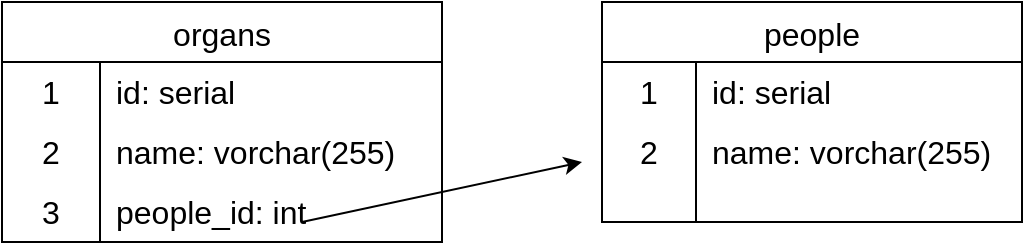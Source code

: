 <mxfile version="23.1.3" type="device">
  <diagram name="Страница — 1" id="WZ6jThH8MlJaX2y2Sjwr">
    <mxGraphModel dx="1184" dy="1129" grid="1" gridSize="10" guides="1" tooltips="1" connect="1" arrows="1" fold="1" page="1" pageScale="1" pageWidth="827" pageHeight="1169" math="0" shadow="0">
      <root>
        <mxCell id="0" />
        <mxCell id="1" parent="0" />
        <mxCell id="gi3paLuiC_0HscVEnJB9-1" value="organs" style="shape=table;startSize=30;container=1;collapsible=0;childLayout=tableLayout;fixedRows=1;rowLines=0;fontStyle=0;strokeColor=default;fontSize=16;" vertex="1" parent="1">
          <mxGeometry x="70" y="340" width="220" height="120" as="geometry" />
        </mxCell>
        <mxCell id="gi3paLuiC_0HscVEnJB9-2" value="" style="shape=tableRow;horizontal=0;startSize=0;swimlaneHead=0;swimlaneBody=0;top=0;left=0;bottom=0;right=0;collapsible=0;dropTarget=0;fillColor=none;points=[[0,0.5],[1,0.5]];portConstraint=eastwest;strokeColor=inherit;fontSize=16;" vertex="1" parent="gi3paLuiC_0HscVEnJB9-1">
          <mxGeometry y="30" width="220" height="30" as="geometry" />
        </mxCell>
        <mxCell id="gi3paLuiC_0HscVEnJB9-3" value="1" style="shape=partialRectangle;html=1;whiteSpace=wrap;connectable=0;fillColor=none;top=0;left=0;bottom=0;right=0;overflow=hidden;pointerEvents=1;strokeColor=inherit;fontSize=16;" vertex="1" parent="gi3paLuiC_0HscVEnJB9-2">
          <mxGeometry width="49" height="30" as="geometry">
            <mxRectangle width="49" height="30" as="alternateBounds" />
          </mxGeometry>
        </mxCell>
        <mxCell id="gi3paLuiC_0HscVEnJB9-4" value="id: serial" style="shape=partialRectangle;html=1;whiteSpace=wrap;connectable=0;fillColor=none;top=0;left=0;bottom=0;right=0;align=left;spacingLeft=6;overflow=hidden;strokeColor=inherit;fontSize=16;" vertex="1" parent="gi3paLuiC_0HscVEnJB9-2">
          <mxGeometry x="49" width="171" height="30" as="geometry">
            <mxRectangle width="171" height="30" as="alternateBounds" />
          </mxGeometry>
        </mxCell>
        <mxCell id="gi3paLuiC_0HscVEnJB9-5" value="" style="shape=tableRow;horizontal=0;startSize=0;swimlaneHead=0;swimlaneBody=0;top=0;left=0;bottom=0;right=0;collapsible=0;dropTarget=0;fillColor=none;points=[[0,0.5],[1,0.5]];portConstraint=eastwest;strokeColor=inherit;fontSize=16;" vertex="1" parent="gi3paLuiC_0HscVEnJB9-1">
          <mxGeometry y="60" width="220" height="30" as="geometry" />
        </mxCell>
        <mxCell id="gi3paLuiC_0HscVEnJB9-6" value="2" style="shape=partialRectangle;html=1;whiteSpace=wrap;connectable=0;fillColor=none;top=0;left=0;bottom=0;right=0;overflow=hidden;strokeColor=inherit;fontSize=16;" vertex="1" parent="gi3paLuiC_0HscVEnJB9-5">
          <mxGeometry width="49" height="30" as="geometry">
            <mxRectangle width="49" height="30" as="alternateBounds" />
          </mxGeometry>
        </mxCell>
        <mxCell id="gi3paLuiC_0HscVEnJB9-7" value="name: vorchar(255)" style="shape=partialRectangle;html=1;whiteSpace=wrap;connectable=0;fillColor=none;top=0;left=0;bottom=0;right=0;align=left;spacingLeft=6;overflow=hidden;strokeColor=inherit;fontSize=16;" vertex="1" parent="gi3paLuiC_0HscVEnJB9-5">
          <mxGeometry x="49" width="171" height="30" as="geometry">
            <mxRectangle width="171" height="30" as="alternateBounds" />
          </mxGeometry>
        </mxCell>
        <mxCell id="gi3paLuiC_0HscVEnJB9-8" value="" style="shape=tableRow;horizontal=0;startSize=0;swimlaneHead=0;swimlaneBody=0;top=0;left=0;bottom=0;right=0;collapsible=0;dropTarget=0;fillColor=none;points=[[0,0.5],[1,0.5]];portConstraint=eastwest;strokeColor=inherit;fontSize=16;" vertex="1" parent="gi3paLuiC_0HscVEnJB9-1">
          <mxGeometry y="90" width="220" height="30" as="geometry" />
        </mxCell>
        <mxCell id="gi3paLuiC_0HscVEnJB9-9" value="3" style="shape=partialRectangle;html=1;whiteSpace=wrap;connectable=0;fillColor=none;top=0;left=0;bottom=0;right=0;overflow=hidden;strokeColor=inherit;fontSize=16;" vertex="1" parent="gi3paLuiC_0HscVEnJB9-8">
          <mxGeometry width="49" height="30" as="geometry">
            <mxRectangle width="49" height="30" as="alternateBounds" />
          </mxGeometry>
        </mxCell>
        <mxCell id="gi3paLuiC_0HscVEnJB9-10" value="people_id: int" style="shape=partialRectangle;html=1;whiteSpace=wrap;connectable=0;fillColor=none;top=0;left=0;bottom=0;right=0;align=left;spacingLeft=6;overflow=hidden;strokeColor=inherit;fontSize=16;" vertex="1" parent="gi3paLuiC_0HscVEnJB9-8">
          <mxGeometry x="49" width="171" height="30" as="geometry">
            <mxRectangle width="171" height="30" as="alternateBounds" />
          </mxGeometry>
        </mxCell>
        <mxCell id="gi3paLuiC_0HscVEnJB9-11" value="people" style="shape=table;startSize=30;container=1;collapsible=0;childLayout=tableLayout;fixedRows=1;rowLines=0;fontStyle=0;strokeColor=default;fontSize=16;" vertex="1" parent="1">
          <mxGeometry x="370" y="340" width="210" height="110" as="geometry" />
        </mxCell>
        <mxCell id="gi3paLuiC_0HscVEnJB9-12" value="" style="shape=tableRow;horizontal=0;startSize=0;swimlaneHead=0;swimlaneBody=0;top=0;left=0;bottom=0;right=0;collapsible=0;dropTarget=0;fillColor=none;points=[[0,0.5],[1,0.5]];portConstraint=eastwest;strokeColor=inherit;fontSize=16;" vertex="1" parent="gi3paLuiC_0HscVEnJB9-11">
          <mxGeometry y="30" width="210" height="30" as="geometry" />
        </mxCell>
        <mxCell id="gi3paLuiC_0HscVEnJB9-13" value="1" style="shape=partialRectangle;html=1;whiteSpace=wrap;connectable=0;fillColor=none;top=0;left=0;bottom=0;right=0;overflow=hidden;pointerEvents=1;strokeColor=inherit;fontSize=16;" vertex="1" parent="gi3paLuiC_0HscVEnJB9-12">
          <mxGeometry width="47" height="30" as="geometry">
            <mxRectangle width="47" height="30" as="alternateBounds" />
          </mxGeometry>
        </mxCell>
        <mxCell id="gi3paLuiC_0HscVEnJB9-14" value="id: serial" style="shape=partialRectangle;html=1;whiteSpace=wrap;connectable=0;fillColor=none;top=0;left=0;bottom=0;right=0;align=left;spacingLeft=6;overflow=hidden;strokeColor=inherit;fontSize=16;" vertex="1" parent="gi3paLuiC_0HscVEnJB9-12">
          <mxGeometry x="47" width="163" height="30" as="geometry">
            <mxRectangle width="163" height="30" as="alternateBounds" />
          </mxGeometry>
        </mxCell>
        <mxCell id="gi3paLuiC_0HscVEnJB9-15" value="" style="shape=tableRow;horizontal=0;startSize=0;swimlaneHead=0;swimlaneBody=0;top=0;left=0;bottom=0;right=0;collapsible=0;dropTarget=0;fillColor=none;points=[[0,0.5],[1,0.5]];portConstraint=eastwest;strokeColor=inherit;fontSize=16;" vertex="1" parent="gi3paLuiC_0HscVEnJB9-11">
          <mxGeometry y="60" width="210" height="30" as="geometry" />
        </mxCell>
        <mxCell id="gi3paLuiC_0HscVEnJB9-16" value="2" style="shape=partialRectangle;html=1;whiteSpace=wrap;connectable=0;fillColor=none;top=0;left=0;bottom=0;right=0;overflow=hidden;strokeColor=inherit;fontSize=16;" vertex="1" parent="gi3paLuiC_0HscVEnJB9-15">
          <mxGeometry width="47" height="30" as="geometry">
            <mxRectangle width="47" height="30" as="alternateBounds" />
          </mxGeometry>
        </mxCell>
        <mxCell id="gi3paLuiC_0HscVEnJB9-17" value="name: vorchar(255)" style="shape=partialRectangle;html=1;whiteSpace=wrap;connectable=0;fillColor=none;top=0;left=0;bottom=0;right=0;align=left;spacingLeft=6;overflow=hidden;strokeColor=inherit;fontSize=16;" vertex="1" parent="gi3paLuiC_0HscVEnJB9-15">
          <mxGeometry x="47" width="163" height="30" as="geometry">
            <mxRectangle width="163" height="30" as="alternateBounds" />
          </mxGeometry>
        </mxCell>
        <mxCell id="gi3paLuiC_0HscVEnJB9-18" value="" style="shape=tableRow;horizontal=0;startSize=0;swimlaneHead=0;swimlaneBody=0;top=0;left=0;bottom=0;right=0;collapsible=0;dropTarget=0;fillColor=none;points=[[0,0.5],[1,0.5]];portConstraint=eastwest;strokeColor=inherit;fontSize=16;" vertex="1" parent="gi3paLuiC_0HscVEnJB9-11">
          <mxGeometry y="90" width="210" height="20" as="geometry" />
        </mxCell>
        <mxCell id="gi3paLuiC_0HscVEnJB9-19" value="" style="shape=partialRectangle;html=1;whiteSpace=wrap;connectable=0;fillColor=none;top=0;left=0;bottom=0;right=0;overflow=hidden;strokeColor=inherit;fontSize=16;" vertex="1" parent="gi3paLuiC_0HscVEnJB9-18">
          <mxGeometry width="47" height="20" as="geometry">
            <mxRectangle width="47" height="20" as="alternateBounds" />
          </mxGeometry>
        </mxCell>
        <mxCell id="gi3paLuiC_0HscVEnJB9-20" value="" style="shape=partialRectangle;html=1;whiteSpace=wrap;connectable=0;fillColor=none;top=0;left=0;bottom=0;right=0;align=left;spacingLeft=6;overflow=hidden;strokeColor=inherit;fontSize=16;" vertex="1" parent="gi3paLuiC_0HscVEnJB9-18">
          <mxGeometry x="47" width="163" height="20" as="geometry">
            <mxRectangle width="163" height="20" as="alternateBounds" />
          </mxGeometry>
        </mxCell>
        <mxCell id="gi3paLuiC_0HscVEnJB9-22" value="" style="endArrow=classic;html=1;rounded=0;" edge="1" parent="1">
          <mxGeometry width="50" height="50" relative="1" as="geometry">
            <mxPoint x="220" y="450" as="sourcePoint" />
            <mxPoint x="360" y="420" as="targetPoint" />
          </mxGeometry>
        </mxCell>
      </root>
    </mxGraphModel>
  </diagram>
</mxfile>
